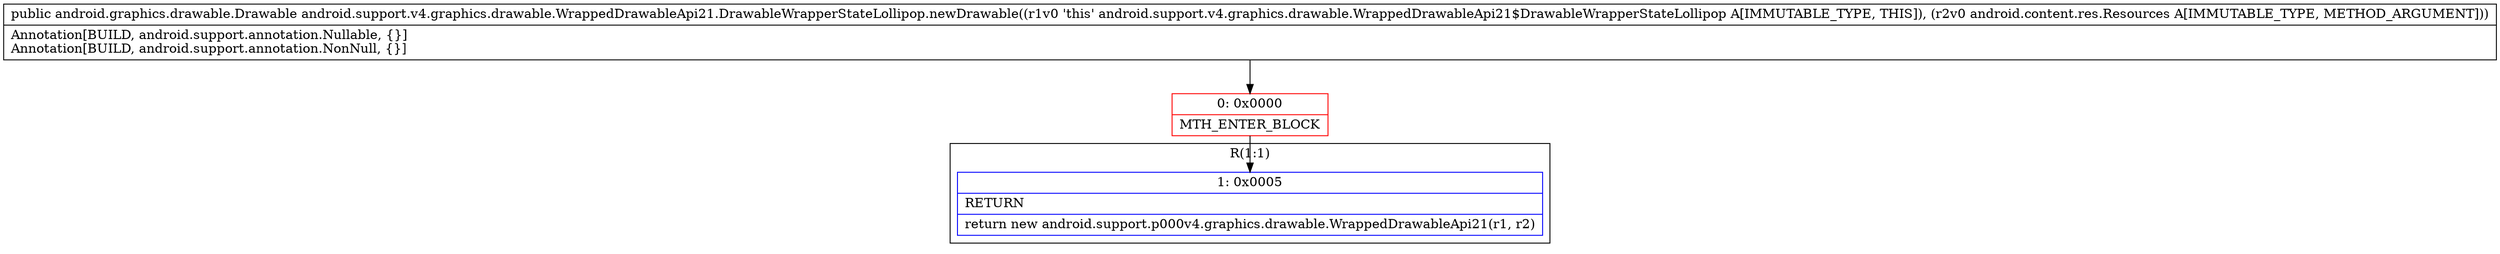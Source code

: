 digraph "CFG forandroid.support.v4.graphics.drawable.WrappedDrawableApi21.DrawableWrapperStateLollipop.newDrawable(Landroid\/content\/res\/Resources;)Landroid\/graphics\/drawable\/Drawable;" {
subgraph cluster_Region_708351769 {
label = "R(1:1)";
node [shape=record,color=blue];
Node_1 [shape=record,label="{1\:\ 0x0005|RETURN\l|return new android.support.p000v4.graphics.drawable.WrappedDrawableApi21(r1, r2)\l}"];
}
Node_0 [shape=record,color=red,label="{0\:\ 0x0000|MTH_ENTER_BLOCK\l}"];
MethodNode[shape=record,label="{public android.graphics.drawable.Drawable android.support.v4.graphics.drawable.WrappedDrawableApi21.DrawableWrapperStateLollipop.newDrawable((r1v0 'this' android.support.v4.graphics.drawable.WrappedDrawableApi21$DrawableWrapperStateLollipop A[IMMUTABLE_TYPE, THIS]), (r2v0 android.content.res.Resources A[IMMUTABLE_TYPE, METHOD_ARGUMENT]))  | Annotation[BUILD, android.support.annotation.Nullable, \{\}]\lAnnotation[BUILD, android.support.annotation.NonNull, \{\}]\l}"];
MethodNode -> Node_0;
Node_0 -> Node_1;
}

